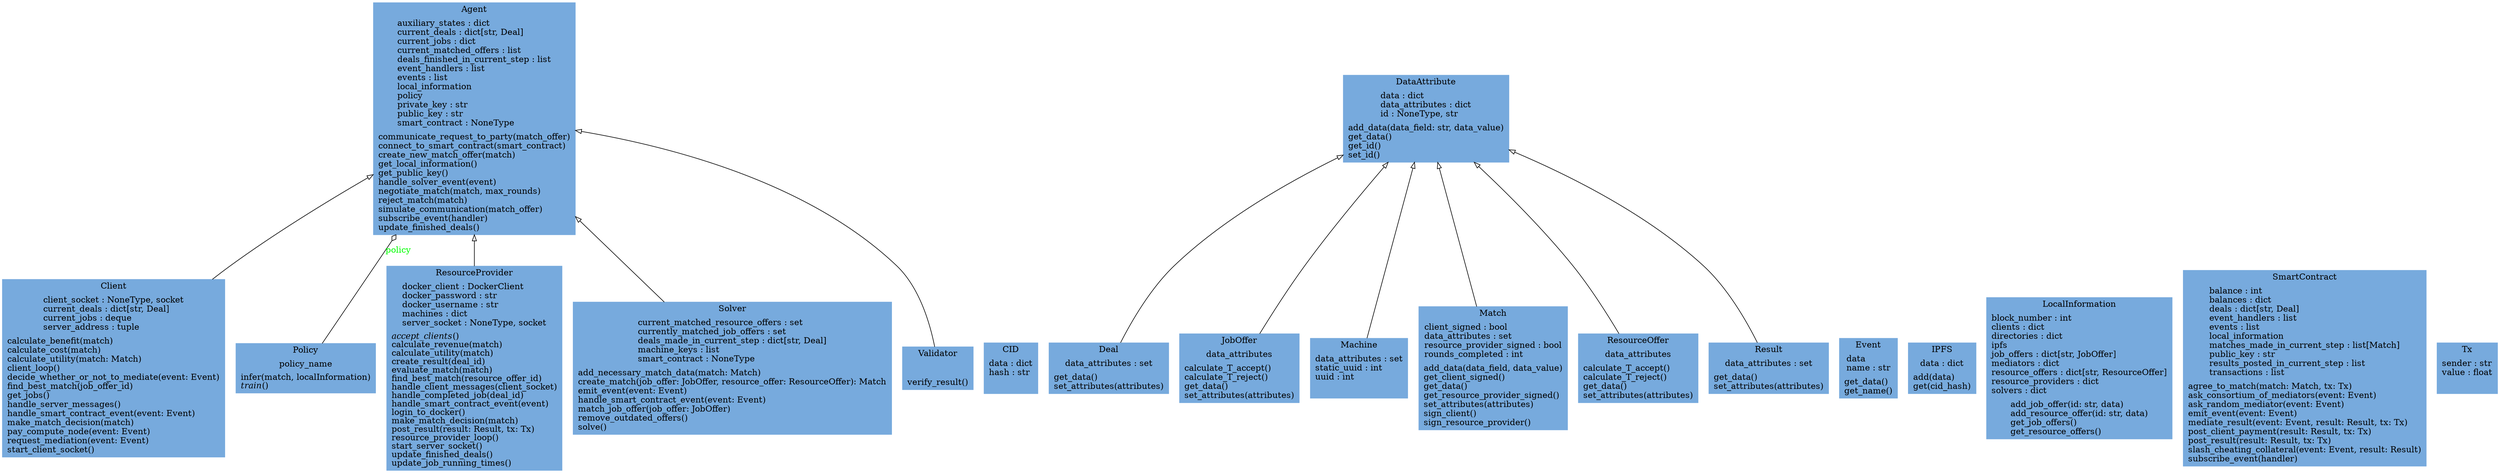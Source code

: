 digraph "classes_coophive" {
rankdir=BT
charset="utf-8"
"coophive.agent.Agent" [color="#77AADD", fontcolor="black", label=<{Agent|auxiliary_states : dict<br ALIGN="LEFT"/>current_deals : dict[str, Deal]<br ALIGN="LEFT"/>current_jobs : dict<br ALIGN="LEFT"/>current_matched_offers : list<br ALIGN="LEFT"/>deals_finished_in_current_step : list<br ALIGN="LEFT"/>event_handlers : list<br ALIGN="LEFT"/>events : list<br ALIGN="LEFT"/>local_information<br ALIGN="LEFT"/>policy<br ALIGN="LEFT"/>private_key : str<br ALIGN="LEFT"/>public_key : str<br ALIGN="LEFT"/>smart_contract : NoneType<br ALIGN="LEFT"/>|communicate_request_to_party(match_offer)<br ALIGN="LEFT"/>connect_to_smart_contract(smart_contract)<br ALIGN="LEFT"/>create_new_match_offer(match)<br ALIGN="LEFT"/>get_local_information()<br ALIGN="LEFT"/>get_public_key()<br ALIGN="LEFT"/>handle_solver_event(event)<br ALIGN="LEFT"/>negotiate_match(match, max_rounds)<br ALIGN="LEFT"/>reject_match(match)<br ALIGN="LEFT"/>simulate_communication(match_offer)<br ALIGN="LEFT"/>subscribe_event(handler)<br ALIGN="LEFT"/>update_finished_deals()<br ALIGN="LEFT"/>}>, shape="record", style="filled"];
"coophive.agent.CID" [color="#77AADD", fontcolor="black", label=<{CID|data : dict<br ALIGN="LEFT"/>hash : str<br ALIGN="LEFT"/>|}>, shape="record", style="filled"];
"coophive.client.Client" [color="#77AADD", fontcolor="black", label=<{Client|client_socket : NoneType, socket<br ALIGN="LEFT"/>current_deals : dict[str, Deal]<br ALIGN="LEFT"/>current_jobs : deque<br ALIGN="LEFT"/>server_address : tuple<br ALIGN="LEFT"/>|calculate_benefit(match)<br ALIGN="LEFT"/>calculate_cost(match)<br ALIGN="LEFT"/>calculate_utility(match: Match)<br ALIGN="LEFT"/>client_loop()<br ALIGN="LEFT"/>decide_whether_or_not_to_mediate(event: Event)<br ALIGN="LEFT"/>find_best_match(job_offer_id)<br ALIGN="LEFT"/>get_jobs()<br ALIGN="LEFT"/>handle_server_messages()<br ALIGN="LEFT"/>handle_smart_contract_event(event: Event)<br ALIGN="LEFT"/>make_match_decision(match)<br ALIGN="LEFT"/>pay_compute_node(event: Event)<br ALIGN="LEFT"/>request_mediation(event: Event)<br ALIGN="LEFT"/>start_client_socket()<br ALIGN="LEFT"/>}>, shape="record", style="filled"];
"coophive.data_attribute.DataAttribute" [color="#77AADD", fontcolor="black", label=<{DataAttribute|data : dict<br ALIGN="LEFT"/>data_attributes : dict<br ALIGN="LEFT"/>id : NoneType, str<br ALIGN="LEFT"/>|add_data(data_field: str, data_value)<br ALIGN="LEFT"/>get_data()<br ALIGN="LEFT"/>get_id()<br ALIGN="LEFT"/>set_id()<br ALIGN="LEFT"/>}>, shape="record", style="filled"];
"coophive.deal.Deal" [color="#77AADD", fontcolor="black", label=<{Deal|data_attributes : set<br ALIGN="LEFT"/>|get_data()<br ALIGN="LEFT"/>set_attributes(attributes)<br ALIGN="LEFT"/>}>, shape="record", style="filled"];
"coophive.event.Event" [color="#77AADD", fontcolor="black", label=<{Event|data<br ALIGN="LEFT"/>name : str<br ALIGN="LEFT"/>|get_data()<br ALIGN="LEFT"/>get_name()<br ALIGN="LEFT"/>}>, shape="record", style="filled"];
"coophive.agent.IPFS" [color="#77AADD", fontcolor="black", label=<{IPFS|data : dict<br ALIGN="LEFT"/>|add(data)<br ALIGN="LEFT"/>get(cid_hash)<br ALIGN="LEFT"/>}>, shape="record", style="filled"];
"coophive.job_offer.JobOffer" [color="#77AADD", fontcolor="black", label=<{JobOffer|data_attributes<br ALIGN="LEFT"/>|calculate_T_accept()<br ALIGN="LEFT"/>calculate_T_reject()<br ALIGN="LEFT"/>get_data()<br ALIGN="LEFT"/>set_attributes(attributes)<br ALIGN="LEFT"/>}>, shape="record", style="filled"];
"coophive.agent.LocalInformation" [color="#77AADD", fontcolor="black", label=<{LocalInformation|block_number : int<br ALIGN="LEFT"/>clients : dict<br ALIGN="LEFT"/>directories : dict<br ALIGN="LEFT"/>ipfs<br ALIGN="LEFT"/>job_offers : dict[str, JobOffer]<br ALIGN="LEFT"/>mediators : dict<br ALIGN="LEFT"/>resource_offers : dict[str, ResourceOffer]<br ALIGN="LEFT"/>resource_providers : dict<br ALIGN="LEFT"/>solvers : dict<br ALIGN="LEFT"/>|add_job_offer(id: str, data)<br ALIGN="LEFT"/>add_resource_offer(id: str, data)<br ALIGN="LEFT"/>get_job_offers()<br ALIGN="LEFT"/>get_resource_offers()<br ALIGN="LEFT"/>}>, shape="record", style="filled"];
"coophive.machine.Machine" [color="#77AADD", fontcolor="black", label=<{Machine|data_attributes : set<br ALIGN="LEFT"/>static_uuid : int<br ALIGN="LEFT"/>uuid : int<br ALIGN="LEFT"/>|}>, shape="record", style="filled"];
"coophive.match.Match" [color="#77AADD", fontcolor="black", label=<{Match|client_signed : bool<br ALIGN="LEFT"/>data_attributes : set<br ALIGN="LEFT"/>resource_provider_signed : bool<br ALIGN="LEFT"/>rounds_completed : int<br ALIGN="LEFT"/>|add_data(data_field, data_value)<br ALIGN="LEFT"/>get_client_signed()<br ALIGN="LEFT"/>get_data()<br ALIGN="LEFT"/>get_resource_provider_signed()<br ALIGN="LEFT"/>set_attributes(attributes)<br ALIGN="LEFT"/>sign_client()<br ALIGN="LEFT"/>sign_resource_provider()<br ALIGN="LEFT"/>}>, shape="record", style="filled"];
"coophive.policy.Policy" [color="#77AADD", fontcolor="black", label=<{Policy|policy_name<br ALIGN="LEFT"/>|infer(match, localInformation)<br ALIGN="LEFT"/><I>train</I>()<br ALIGN="LEFT"/>}>, shape="record", style="filled"];
"coophive.resource_offer.ResourceOffer" [color="#77AADD", fontcolor="black", label=<{ResourceOffer|data_attributes<br ALIGN="LEFT"/>|calculate_T_accept()<br ALIGN="LEFT"/>calculate_T_reject()<br ALIGN="LEFT"/>get_data()<br ALIGN="LEFT"/>set_attributes(attributes)<br ALIGN="LEFT"/>}>, shape="record", style="filled"];
"coophive.resource_provider.ResourceProvider" [color="#77AADD", fontcolor="black", label=<{ResourceProvider|docker_client : DockerClient<br ALIGN="LEFT"/>docker_password : str<br ALIGN="LEFT"/>docker_username : str<br ALIGN="LEFT"/>machines : dict<br ALIGN="LEFT"/>server_socket : NoneType, socket<br ALIGN="LEFT"/>|<I>accept_clients</I>()<br ALIGN="LEFT"/>calculate_revenue(match)<br ALIGN="LEFT"/>calculate_utility(match)<br ALIGN="LEFT"/>create_result(deal_id)<br ALIGN="LEFT"/>evaluate_match(match)<br ALIGN="LEFT"/>find_best_match(resource_offer_id)<br ALIGN="LEFT"/>handle_client_messages(client_socket)<br ALIGN="LEFT"/>handle_completed_job(deal_id)<br ALIGN="LEFT"/>handle_smart_contract_event(event)<br ALIGN="LEFT"/>login_to_docker()<br ALIGN="LEFT"/>make_match_decision(match)<br ALIGN="LEFT"/>post_result(result: Result, tx: Tx)<br ALIGN="LEFT"/>resource_provider_loop()<br ALIGN="LEFT"/>start_server_socket()<br ALIGN="LEFT"/>update_finished_deals()<br ALIGN="LEFT"/>update_job_running_times()<br ALIGN="LEFT"/>}>, shape="record", style="filled"];
"coophive.result.Result" [color="#77AADD", fontcolor="black", label=<{Result|data_attributes : set<br ALIGN="LEFT"/>|get_data()<br ALIGN="LEFT"/>set_attributes(attributes)<br ALIGN="LEFT"/>}>, shape="record", style="filled"];
"coophive.smart_contract.SmartContract" [color="#77AADD", fontcolor="black", label=<{SmartContract|balance : int<br ALIGN="LEFT"/>balances : dict<br ALIGN="LEFT"/>deals : dict[str, Deal]<br ALIGN="LEFT"/>event_handlers : list<br ALIGN="LEFT"/>events : list<br ALIGN="LEFT"/>local_information<br ALIGN="LEFT"/>matches_made_in_current_step : list[Match]<br ALIGN="LEFT"/>public_key : str<br ALIGN="LEFT"/>results_posted_in_current_step : list<br ALIGN="LEFT"/>transactions : list<br ALIGN="LEFT"/>|agree_to_match(match: Match, tx: Tx)<br ALIGN="LEFT"/>ask_consortium_of_mediators(event: Event)<br ALIGN="LEFT"/>ask_random_mediator(event: Event)<br ALIGN="LEFT"/>emit_event(event: Event)<br ALIGN="LEFT"/>mediate_result(event: Event, result: Result, tx: Tx)<br ALIGN="LEFT"/>post_client_payment(result: Result, tx: Tx)<br ALIGN="LEFT"/>post_result(result: Result, tx: Tx)<br ALIGN="LEFT"/>slash_cheating_collateral(event: Event, result: Result)<br ALIGN="LEFT"/>subscribe_event(handler)<br ALIGN="LEFT"/>}>, shape="record", style="filled"];
"coophive.solver.Solver" [color="#77AADD", fontcolor="black", label=<{Solver|current_matched_resource_offers : set<br ALIGN="LEFT"/>currently_matched_job_offers : set<br ALIGN="LEFT"/>deals_made_in_current_step : dict[str, Deal]<br ALIGN="LEFT"/>machine_keys : list<br ALIGN="LEFT"/>smart_contract : NoneType<br ALIGN="LEFT"/>|add_necessary_match_data(match: Match)<br ALIGN="LEFT"/>create_match(job_offer: JobOffer, resource_offer: ResourceOffer): Match<br ALIGN="LEFT"/>emit_event(event: Event)<br ALIGN="LEFT"/>handle_smart_contract_event(event: Event)<br ALIGN="LEFT"/>match_job_offer(job_offer: JobOffer)<br ALIGN="LEFT"/>remove_outdated_offers()<br ALIGN="LEFT"/>solve()<br ALIGN="LEFT"/>}>, shape="record", style="filled"];
"coophive.utils.Tx" [color="#77AADD", fontcolor="black", label=<{Tx|sender : str<br ALIGN="LEFT"/>value : float<br ALIGN="LEFT"/>|}>, shape="record", style="filled"];
"coophive.validator.Validator" [color="#77AADD", fontcolor="black", label=<{Validator|<br ALIGN="LEFT"/>|verify_result()<br ALIGN="LEFT"/>}>, shape="record", style="filled"];
"coophive.client.Client" -> "coophive.agent.Agent" [arrowhead="empty", arrowtail="none"];
"coophive.deal.Deal" -> "coophive.data_attribute.DataAttribute" [arrowhead="empty", arrowtail="none"];
"coophive.job_offer.JobOffer" -> "coophive.data_attribute.DataAttribute" [arrowhead="empty", arrowtail="none"];
"coophive.machine.Machine" -> "coophive.data_attribute.DataAttribute" [arrowhead="empty", arrowtail="none"];
"coophive.match.Match" -> "coophive.data_attribute.DataAttribute" [arrowhead="empty", arrowtail="none"];
"coophive.resource_offer.ResourceOffer" -> "coophive.data_attribute.DataAttribute" [arrowhead="empty", arrowtail="none"];
"coophive.resource_provider.ResourceProvider" -> "coophive.agent.Agent" [arrowhead="empty", arrowtail="none"];
"coophive.result.Result" -> "coophive.data_attribute.DataAttribute" [arrowhead="empty", arrowtail="none"];
"coophive.solver.Solver" -> "coophive.agent.Agent" [arrowhead="empty", arrowtail="none"];
"coophive.validator.Validator" -> "coophive.agent.Agent" [arrowhead="empty", arrowtail="none"];
"coophive.policy.Policy" -> "coophive.agent.Agent" [arrowhead="odiamond", arrowtail="none", fontcolor="green", label="policy", style="solid"];
}
